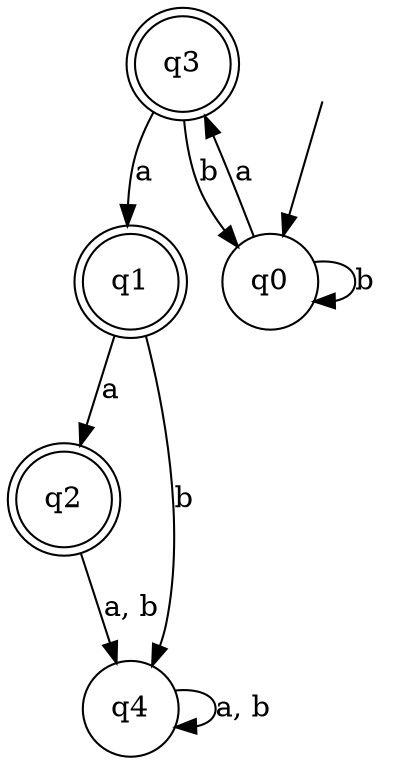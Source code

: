 digraph Automaton {

q1 [shape = doublecircle];

q2 [shape = doublecircle];

q3 [shape = doublecircle];

q4 [shape = circle];

_nil [style = invis];

q0 [shape = circle];

q0 -> q3 [label = "a"];

q3 -> q0 [label = "b"];

q3 -> q1 [label = "a"];

_nil -> q0;

q1 -> q2 [label = "a"];

q1 -> q4 [label = "b"];

q0 -> q0 [label = "b"];

q2 -> q4 [label = "a, b"];

q4 -> q4 [label = "a, b"];

}
